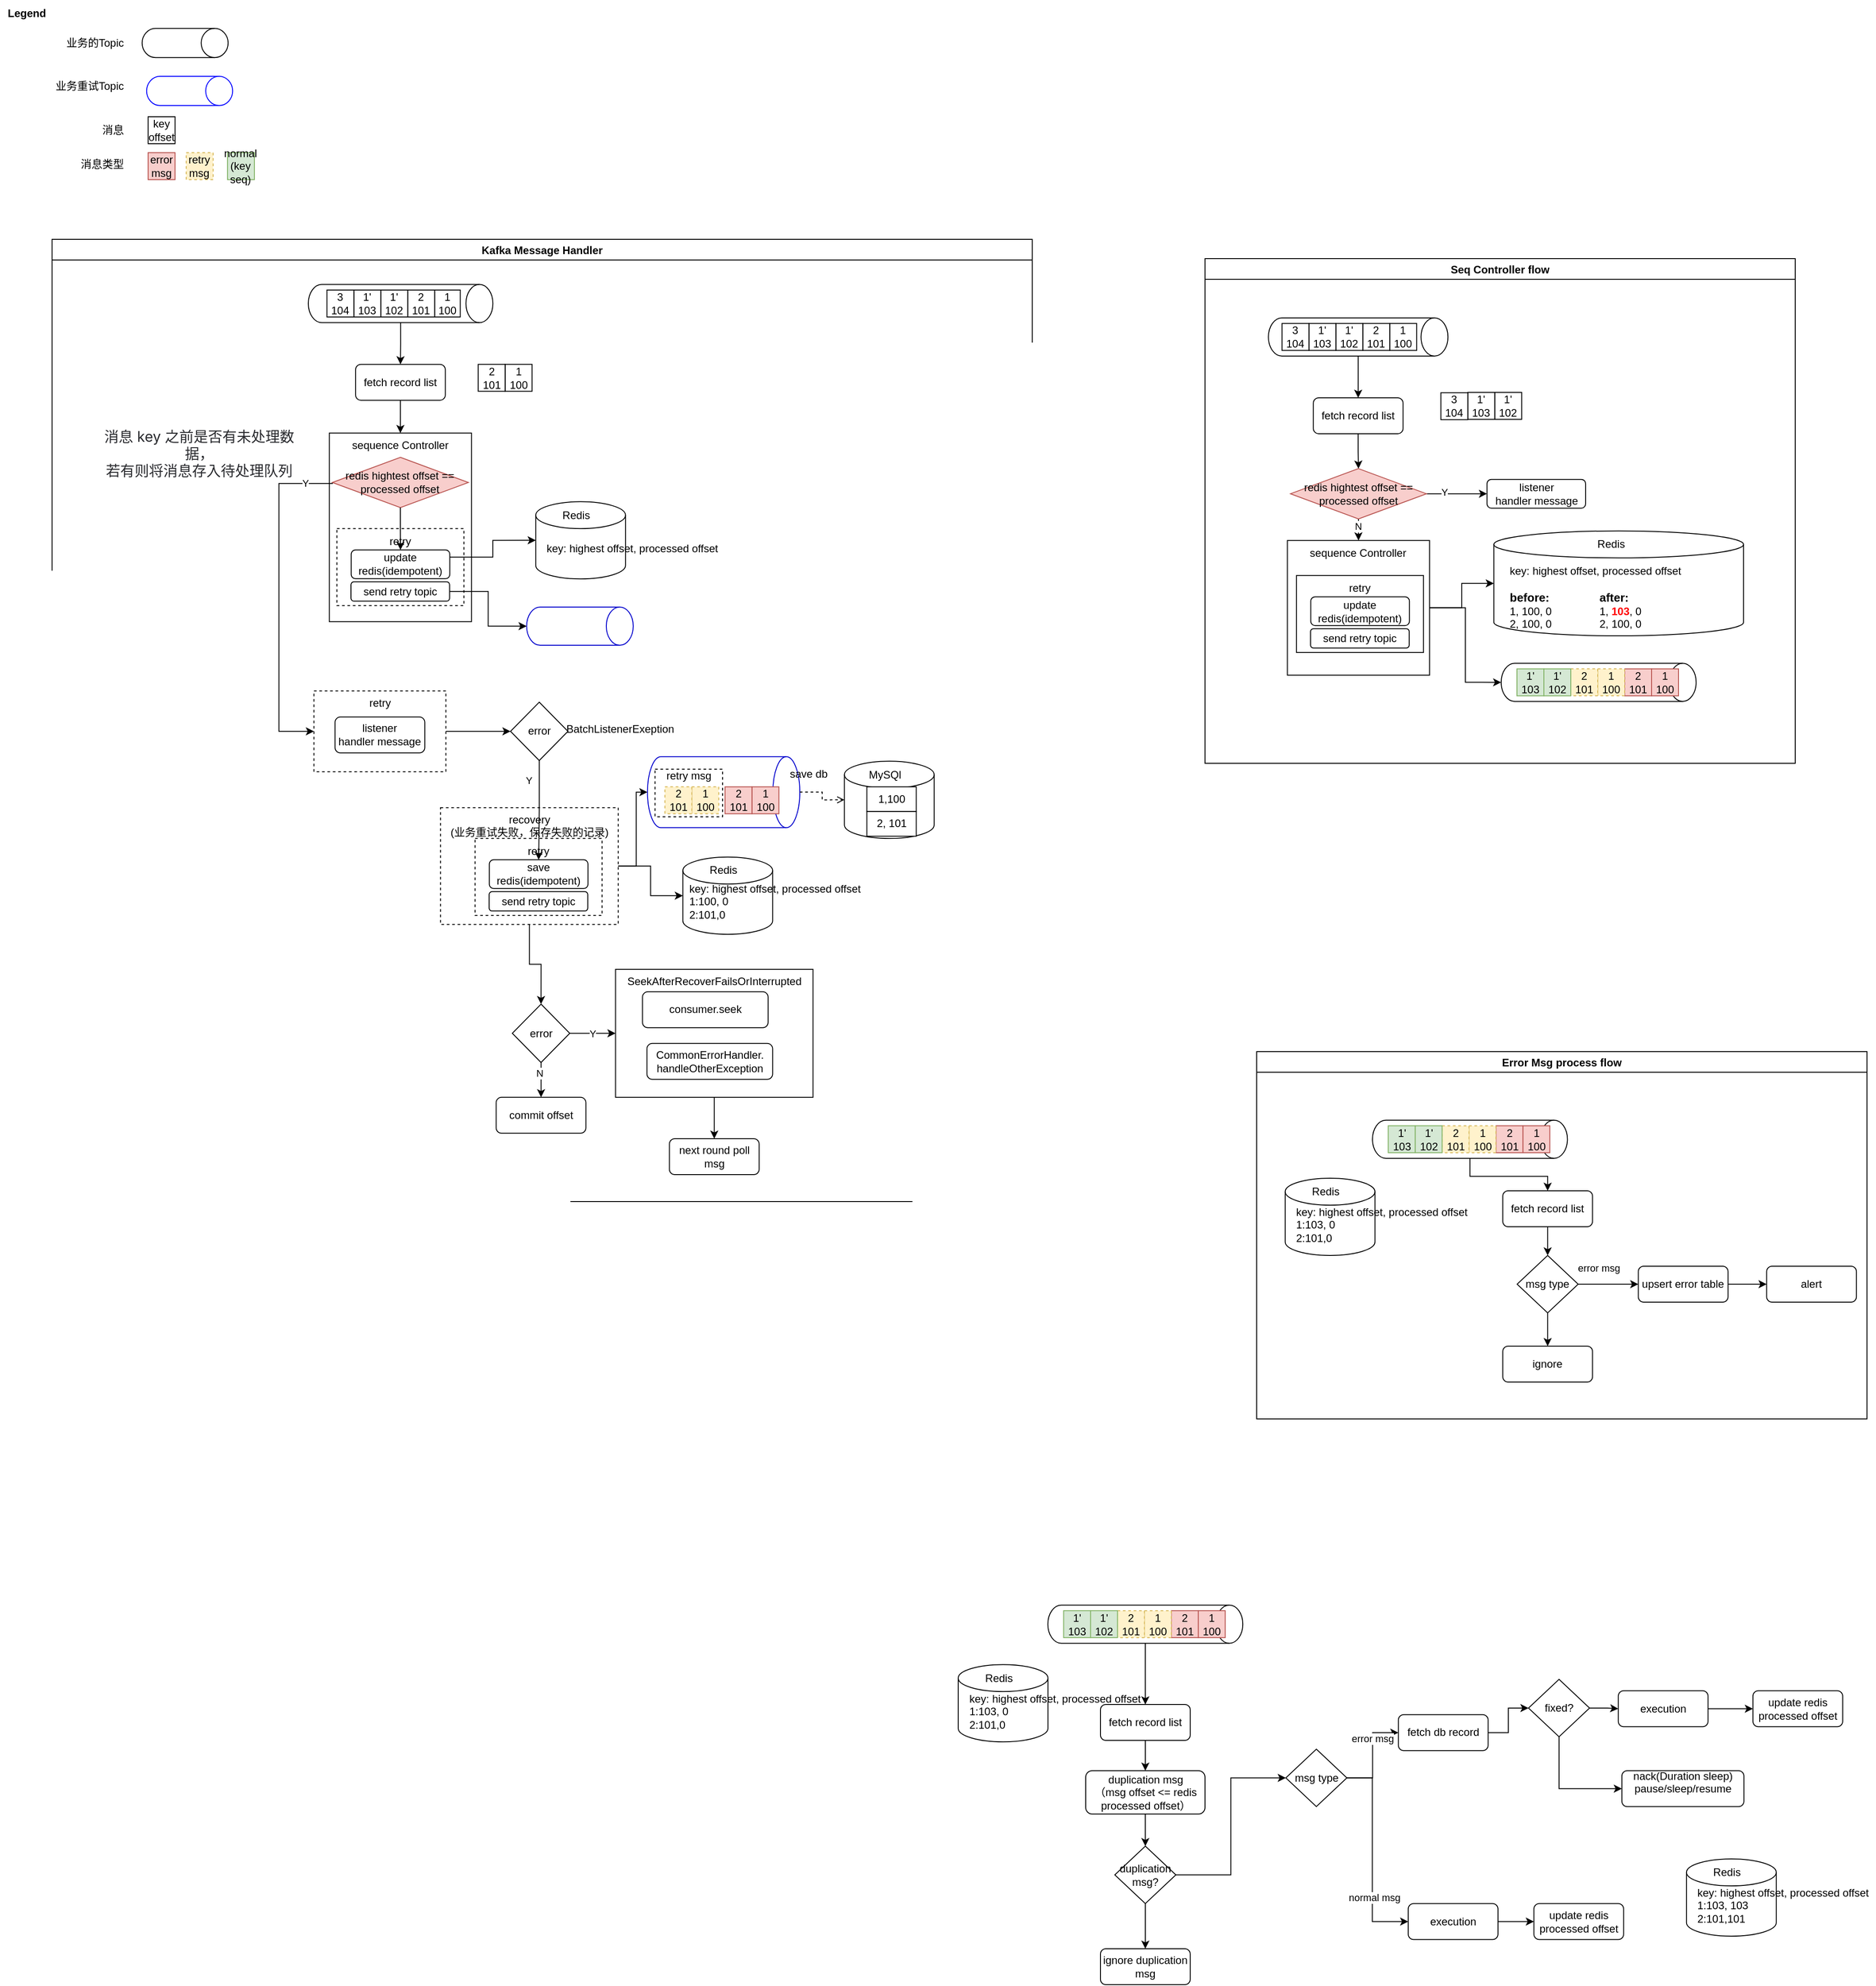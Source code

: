 <mxfile version="26.1.1">
  <diagram name="第 1 页" id="O6liCrvr6T_qjz66huat">
    <mxGraphModel dx="1808" dy="1841" grid="1" gridSize="10" guides="1" tooltips="1" connect="1" arrows="1" fold="1" page="1" pageScale="1" pageWidth="827" pageHeight="1169" math="0" shadow="0">
      <root>
        <mxCell id="0" />
        <mxCell id="1" parent="0" />
        <mxCell id="ls6p_8hV20rsziK436bs-152" style="edgeStyle=orthogonalEdgeStyle;rounded=0;orthogonalLoop=1;jettySize=auto;html=1;entryX=0.5;entryY=0;entryDx=0;entryDy=0;" edge="1" parent="1" source="ls6p_8hV20rsziK436bs-153" target="ls6p_8hV20rsziK436bs-165">
          <mxGeometry relative="1" as="geometry" />
        </mxCell>
        <mxCell id="ls6p_8hV20rsziK436bs-153" value="" style="shape=cylinder3;whiteSpace=wrap;html=1;boundedLbl=1;backgroundOutline=1;size=15;rotation=90;" vertex="1" parent="1">
          <mxGeometry x="864.74" y="1300" width="42.5" height="217.19" as="geometry" />
        </mxCell>
        <mxCell id="ls6p_8hV20rsziK436bs-154" value="1&lt;div&gt;100&lt;/div&gt;" style="rounded=0;whiteSpace=wrap;html=1;fillColor=#f8cecc;strokeColor=#b85450;" vertex="1" parent="1">
          <mxGeometry x="944.97" y="1393.59" width="30" height="30" as="geometry" />
        </mxCell>
        <mxCell id="ls6p_8hV20rsziK436bs-155" value="2&lt;br&gt;&lt;div&gt;101&lt;/div&gt;" style="rounded=0;whiteSpace=wrap;html=1;fillColor=#f8cecc;strokeColor=#b85450;" vertex="1" parent="1">
          <mxGeometry x="914.97" y="1393.59" width="30" height="30" as="geometry" />
        </mxCell>
        <mxCell id="ls6p_8hV20rsziK436bs-156" value="1&lt;div&gt;100&lt;/div&gt;" style="rounded=0;whiteSpace=wrap;html=1;dashed=1;fillColor=#fff2cc;strokeColor=#d6b656;" vertex="1" parent="1">
          <mxGeometry x="884.97" y="1393.59" width="30" height="30" as="geometry" />
        </mxCell>
        <mxCell id="ls6p_8hV20rsziK436bs-157" value="2&lt;br&gt;&lt;div&gt;101&lt;/div&gt;" style="rounded=0;whiteSpace=wrap;html=1;dashed=1;fillColor=#fff2cc;strokeColor=#d6b656;" vertex="1" parent="1">
          <mxGeometry x="854.97" y="1393.59" width="30" height="30" as="geometry" />
        </mxCell>
        <mxCell id="ls6p_8hV20rsziK436bs-162" value="1&#39;&lt;div&gt;102&lt;/div&gt;" style="rounded=0;whiteSpace=wrap;html=1;fillColor=#d5e8d4;strokeColor=#82b366;" vertex="1" parent="1">
          <mxGeometry x="824.97" y="1393.59" width="30" height="30" as="geometry" />
        </mxCell>
        <mxCell id="ls6p_8hV20rsziK436bs-163" value="1&#39;&lt;br&gt;&lt;div&gt;103&lt;/div&gt;" style="rounded=0;whiteSpace=wrap;html=1;fillColor=#d5e8d4;strokeColor=#82b366;" vertex="1" parent="1">
          <mxGeometry x="794.97" y="1393.59" width="30" height="30" as="geometry" />
        </mxCell>
        <mxCell id="ls6p_8hV20rsziK436bs-222" style="edgeStyle=orthogonalEdgeStyle;rounded=0;orthogonalLoop=1;jettySize=auto;html=1;entryX=0.5;entryY=0;entryDx=0;entryDy=0;" edge="1" parent="1" source="ls6p_8hV20rsziK436bs-165" target="ls6p_8hV20rsziK436bs-220">
          <mxGeometry relative="1" as="geometry" />
        </mxCell>
        <mxCell id="ls6p_8hV20rsziK436bs-165" value="fetch record list" style="rounded=1;whiteSpace=wrap;html=1;" vertex="1" parent="1">
          <mxGeometry x="835.99" y="1498" width="100" height="40" as="geometry" />
        </mxCell>
        <mxCell id="ls6p_8hV20rsziK436bs-183" style="edgeStyle=orthogonalEdgeStyle;rounded=0;orthogonalLoop=1;jettySize=auto;html=1;entryX=0;entryY=0.5;entryDx=0;entryDy=0;" edge="1" parent="1" source="ls6p_8hV20rsziK436bs-168" target="ls6p_8hV20rsziK436bs-182">
          <mxGeometry relative="1" as="geometry">
            <Array as="points">
              <mxPoint x="1138.87" y="1579.75" />
              <mxPoint x="1138.87" y="1739.75" />
            </Array>
          </mxGeometry>
        </mxCell>
        <mxCell id="ls6p_8hV20rsziK436bs-184" value="normal msg" style="edgeLabel;html=1;align=center;verticalAlign=middle;resizable=0;points=[];" vertex="1" connectable="0" parent="ls6p_8hV20rsziK436bs-183">
          <mxGeometry x="0.415" y="2" relative="1" as="geometry">
            <mxPoint as="offset" />
          </mxGeometry>
        </mxCell>
        <mxCell id="ls6p_8hV20rsziK436bs-228" style="edgeStyle=orthogonalEdgeStyle;rounded=0;orthogonalLoop=1;jettySize=auto;html=1;" edge="1" parent="1" source="ls6p_8hV20rsziK436bs-168" target="ls6p_8hV20rsziK436bs-170">
          <mxGeometry relative="1" as="geometry" />
        </mxCell>
        <mxCell id="ls6p_8hV20rsziK436bs-238" value="error msg" style="edgeLabel;html=1;align=center;verticalAlign=middle;resizable=0;points=[];" vertex="1" connectable="0" parent="ls6p_8hV20rsziK436bs-228">
          <mxGeometry x="0.358" relative="1" as="geometry">
            <mxPoint as="offset" />
          </mxGeometry>
        </mxCell>
        <mxCell id="ls6p_8hV20rsziK436bs-168" value="msg type" style="rhombus;whiteSpace=wrap;html=1;" vertex="1" parent="1">
          <mxGeometry x="1042.52" y="1547.75" width="68" height="64" as="geometry" />
        </mxCell>
        <mxCell id="ls6p_8hV20rsziK436bs-174" style="edgeStyle=orthogonalEdgeStyle;rounded=0;orthogonalLoop=1;jettySize=auto;html=1;entryX=0;entryY=0.5;entryDx=0;entryDy=0;" edge="1" parent="1" source="ls6p_8hV20rsziK436bs-170" target="ls6p_8hV20rsziK436bs-173">
          <mxGeometry relative="1" as="geometry" />
        </mxCell>
        <mxCell id="ls6p_8hV20rsziK436bs-170" value="fetch db record" style="rounded=1;whiteSpace=wrap;html=1;" vertex="1" parent="1">
          <mxGeometry x="1167.87" y="1509.37" width="100" height="40" as="geometry" />
        </mxCell>
        <mxCell id="ls6p_8hV20rsziK436bs-176" style="edgeStyle=orthogonalEdgeStyle;rounded=0;orthogonalLoop=1;jettySize=auto;html=1;entryX=0;entryY=0.5;entryDx=0;entryDy=0;" edge="1" parent="1" source="ls6p_8hV20rsziK436bs-173" target="ls6p_8hV20rsziK436bs-175">
          <mxGeometry relative="1" as="geometry" />
        </mxCell>
        <mxCell id="ls6p_8hV20rsziK436bs-179" style="edgeStyle=orthogonalEdgeStyle;rounded=0;orthogonalLoop=1;jettySize=auto;html=1;entryX=0;entryY=0.5;entryDx=0;entryDy=0;" edge="1" parent="1" source="ls6p_8hV20rsziK436bs-173" target="ls6p_8hV20rsziK436bs-177">
          <mxGeometry relative="1" as="geometry">
            <Array as="points">
              <mxPoint x="1346.87" y="1591.75" />
            </Array>
          </mxGeometry>
        </mxCell>
        <mxCell id="ls6p_8hV20rsziK436bs-173" value="fixed?" style="rhombus;whiteSpace=wrap;html=1;" vertex="1" parent="1">
          <mxGeometry x="1312.87" y="1470" width="68" height="64" as="geometry" />
        </mxCell>
        <mxCell id="ls6p_8hV20rsziK436bs-188" style="edgeStyle=orthogonalEdgeStyle;rounded=0;orthogonalLoop=1;jettySize=auto;html=1;" edge="1" parent="1" source="ls6p_8hV20rsziK436bs-175" target="ls6p_8hV20rsziK436bs-187">
          <mxGeometry relative="1" as="geometry" />
        </mxCell>
        <mxCell id="ls6p_8hV20rsziK436bs-175" value="execution" style="rounded=1;whiteSpace=wrap;html=1;" vertex="1" parent="1">
          <mxGeometry x="1412.87" y="1482.75" width="100" height="40" as="geometry" />
        </mxCell>
        <mxCell id="ls6p_8hV20rsziK436bs-177" value="nack(Duration sleep)&lt;div&gt;pause/sleep/resume&lt;br&gt;&lt;div&gt;&lt;br&gt;&lt;/div&gt;&lt;/div&gt;" style="rounded=1;whiteSpace=wrap;html=1;" vertex="1" parent="1">
          <mxGeometry x="1416.87" y="1571.75" width="136" height="40" as="geometry" />
        </mxCell>
        <mxCell id="ls6p_8hV20rsziK436bs-186" style="edgeStyle=orthogonalEdgeStyle;rounded=0;orthogonalLoop=1;jettySize=auto;html=1;" edge="1" parent="1" source="ls6p_8hV20rsziK436bs-182" target="ls6p_8hV20rsziK436bs-185">
          <mxGeometry relative="1" as="geometry" />
        </mxCell>
        <mxCell id="ls6p_8hV20rsziK436bs-182" value="execution" style="rounded=1;whiteSpace=wrap;html=1;" vertex="1" parent="1">
          <mxGeometry x="1178.87" y="1719.75" width="100" height="40" as="geometry" />
        </mxCell>
        <mxCell id="ls6p_8hV20rsziK436bs-185" value="update redis processed offset" style="rounded=1;whiteSpace=wrap;html=1;" vertex="1" parent="1">
          <mxGeometry x="1318.87" y="1719.75" width="100" height="40" as="geometry" />
        </mxCell>
        <mxCell id="ls6p_8hV20rsziK436bs-187" value="update redis processed offset" style="rounded=1;whiteSpace=wrap;html=1;" vertex="1" parent="1">
          <mxGeometry x="1562.87" y="1482.75" width="100" height="40" as="geometry" />
        </mxCell>
        <mxCell id="ls6p_8hV20rsziK436bs-196" value="" style="shape=cylinder3;whiteSpace=wrap;html=1;boundedLbl=1;backgroundOutline=1;size=15;" vertex="1" parent="1">
          <mxGeometry x="677.51" y="1453.62" width="100" height="86" as="geometry" />
        </mxCell>
        <mxCell id="ls6p_8hV20rsziK436bs-197" value="Redis" style="text;html=1;align=center;verticalAlign=middle;whiteSpace=wrap;rounded=0;" vertex="1" parent="1">
          <mxGeometry x="687.51" y="1453.62" width="70" height="30" as="geometry" />
        </mxCell>
        <mxCell id="ls6p_8hV20rsziK436bs-198" value="key: highest offset, processed offset&lt;div&gt;1:103, 0&lt;/div&gt;&lt;div&gt;2:101,0&lt;/div&gt;" style="text;html=1;align=left;verticalAlign=middle;whiteSpace=wrap;rounded=0;" vertex="1" parent="1">
          <mxGeometry x="687.51" y="1490.81" width="200" height="30" as="geometry" />
        </mxCell>
        <mxCell id="ls6p_8hV20rsziK436bs-199" value="" style="shape=cylinder3;whiteSpace=wrap;html=1;boundedLbl=1;backgroundOutline=1;size=15;" vertex="1" parent="1">
          <mxGeometry x="1488.89" y="1670" width="100" height="86" as="geometry" />
        </mxCell>
        <mxCell id="ls6p_8hV20rsziK436bs-200" value="Redis" style="text;html=1;align=center;verticalAlign=middle;whiteSpace=wrap;rounded=0;" vertex="1" parent="1">
          <mxGeometry x="1498.89" y="1670" width="70" height="30" as="geometry" />
        </mxCell>
        <mxCell id="ls6p_8hV20rsziK436bs-201" value="key: highest offset, processed offset&lt;div&gt;1:103, 103&lt;/div&gt;&lt;div&gt;2:101,101&lt;/div&gt;" style="text;html=1;align=left;verticalAlign=middle;whiteSpace=wrap;rounded=0;" vertex="1" parent="1">
          <mxGeometry x="1498.89" y="1707.19" width="200" height="30" as="geometry" />
        </mxCell>
        <mxCell id="ls6p_8hV20rsziK436bs-224" value="" style="edgeStyle=orthogonalEdgeStyle;rounded=0;orthogonalLoop=1;jettySize=auto;html=1;" edge="1" parent="1" source="ls6p_8hV20rsziK436bs-220" target="ls6p_8hV20rsziK436bs-223">
          <mxGeometry relative="1" as="geometry" />
        </mxCell>
        <mxCell id="ls6p_8hV20rsziK436bs-220" value="duplication msg&lt;div&gt;（msg offset &amp;lt;= redis processed offset）&lt;/div&gt;" style="rounded=1;whiteSpace=wrap;html=1;" vertex="1" parent="1">
          <mxGeometry x="819.54" y="1571.75" width="132.9" height="48.25" as="geometry" />
        </mxCell>
        <mxCell id="ls6p_8hV20rsziK436bs-225" style="edgeStyle=orthogonalEdgeStyle;rounded=0;orthogonalLoop=1;jettySize=auto;html=1;entryX=0;entryY=0.5;entryDx=0;entryDy=0;" edge="1" parent="1" source="ls6p_8hV20rsziK436bs-223" target="ls6p_8hV20rsziK436bs-168">
          <mxGeometry relative="1" as="geometry" />
        </mxCell>
        <mxCell id="ls6p_8hV20rsziK436bs-227" value="" style="edgeStyle=orthogonalEdgeStyle;rounded=0;orthogonalLoop=1;jettySize=auto;html=1;" edge="1" parent="1" source="ls6p_8hV20rsziK436bs-223" target="ls6p_8hV20rsziK436bs-226">
          <mxGeometry relative="1" as="geometry" />
        </mxCell>
        <mxCell id="ls6p_8hV20rsziK436bs-223" value="duplication msg?" style="rhombus;whiteSpace=wrap;html=1;" vertex="1" parent="1">
          <mxGeometry x="851.99" y="1655.75" width="68" height="64" as="geometry" />
        </mxCell>
        <mxCell id="ls6p_8hV20rsziK436bs-226" value="ignore duplication msg" style="rounded=1;whiteSpace=wrap;html=1;" vertex="1" parent="1">
          <mxGeometry x="835.99" y="1770" width="100" height="40" as="geometry" />
        </mxCell>
        <mxCell id="ls6p_8hV20rsziK436bs-240" value="Legend" style="text;html=1;align=center;verticalAlign=middle;whiteSpace=wrap;rounded=0;fontStyle=1" vertex="1" parent="1">
          <mxGeometry x="-390" y="-400" width="60" height="30" as="geometry" />
        </mxCell>
        <mxCell id="ls6p_8hV20rsziK436bs-241" value="" style="shape=cylinder3;whiteSpace=wrap;html=1;boundedLbl=1;backgroundOutline=1;size=15;rotation=90;" vertex="1" parent="1">
          <mxGeometry x="-200" y="-400" width="32.5" height="95.81" as="geometry" />
        </mxCell>
        <mxCell id="ls6p_8hV20rsziK436bs-243" value="业务的Topic" style="text;html=1;align=right;verticalAlign=middle;whiteSpace=wrap;rounded=0;" vertex="1" parent="1">
          <mxGeometry x="-340" y="-367.1" width="90" height="30" as="geometry" />
        </mxCell>
        <mxCell id="ls6p_8hV20rsziK436bs-245" value="" style="shape=cylinder3;whiteSpace=wrap;html=1;boundedLbl=1;backgroundOutline=1;size=15;rotation=90;strokeColor=#0000FF;" vertex="1" parent="1">
          <mxGeometry x="-195" y="-346.62" width="32.5" height="95.81" as="geometry" />
        </mxCell>
        <mxCell id="ls6p_8hV20rsziK436bs-246" value="业务重试Topic" style="text;html=1;align=right;verticalAlign=middle;whiteSpace=wrap;rounded=0;" vertex="1" parent="1">
          <mxGeometry x="-340" y="-318.71" width="90" height="30" as="geometry" />
        </mxCell>
        <mxCell id="ls6p_8hV20rsziK436bs-247" value="消息" style="text;html=1;align=right;verticalAlign=middle;whiteSpace=wrap;rounded=0;" vertex="1" parent="1">
          <mxGeometry x="-310" y="-270" width="60" height="30" as="geometry" />
        </mxCell>
        <mxCell id="ls6p_8hV20rsziK436bs-248" value="key&lt;br&gt;&lt;div&gt;offset&lt;/div&gt;" style="rounded=0;whiteSpace=wrap;html=1;" vertex="1" parent="1">
          <mxGeometry x="-225" y="-270" width="30" height="30" as="geometry" />
        </mxCell>
        <mxCell id="ls6p_8hV20rsziK436bs-249" value="消息类型" style="text;html=1;align=right;verticalAlign=middle;whiteSpace=wrap;rounded=0;" vertex="1" parent="1">
          <mxGeometry x="-310" y="-231.62" width="60" height="30" as="geometry" />
        </mxCell>
        <mxCell id="ls6p_8hV20rsziK436bs-250" value="error&lt;div&gt;msg&lt;/div&gt;" style="rounded=0;whiteSpace=wrap;html=1;fillColor=#f8cecc;strokeColor=#b85450;" vertex="1" parent="1">
          <mxGeometry x="-225.0" y="-230" width="30" height="30" as="geometry" />
        </mxCell>
        <mxCell id="ls6p_8hV20rsziK436bs-251" value="retry&lt;div&gt;msg&lt;/div&gt;" style="rounded=0;whiteSpace=wrap;html=1;dashed=1;fillColor=#fff2cc;strokeColor=#d6b656;" vertex="1" parent="1">
          <mxGeometry x="-182.57" y="-230" width="30" height="30" as="geometry" />
        </mxCell>
        <mxCell id="ls6p_8hV20rsziK436bs-252" value="normal&lt;div&gt;(key seq)&lt;/div&gt;" style="rounded=0;whiteSpace=wrap;html=1;fillColor=#d5e8d4;strokeColor=#82b366;" vertex="1" parent="1">
          <mxGeometry x="-136.55" y="-230" width="30" height="30" as="geometry" />
        </mxCell>
        <mxCell id="ls6p_8hV20rsziK436bs-283" value="Kafka Message Handler" style="swimlane;" vertex="1" parent="1">
          <mxGeometry x="-332" y="-133.5" width="1092" height="1071.5" as="geometry">
            <mxRectangle x="-332" y="-131.5" width="90" height="30" as="alternateBounds" />
          </mxGeometry>
        </mxCell>
        <mxCell id="ls6p_8hV20rsziK436bs-19" style="edgeStyle=orthogonalEdgeStyle;rounded=0;orthogonalLoop=1;jettySize=auto;html=1;entryX=0.5;entryY=0;entryDx=0;entryDy=0;" edge="1" parent="ls6p_8hV20rsziK436bs-283" source="ls6p_8hV20rsziK436bs-1" target="ls6p_8hV20rsziK436bs-18">
          <mxGeometry relative="1" as="geometry" />
        </mxCell>
        <mxCell id="ls6p_8hV20rsziK436bs-1" value="" style="shape=cylinder3;whiteSpace=wrap;html=1;boundedLbl=1;backgroundOutline=1;size=15;rotation=90;" vertex="1" parent="ls6p_8hV20rsziK436bs-283">
          <mxGeometry x="367.06" y="-31.35" width="42.5" height="205.62" as="geometry" />
        </mxCell>
        <mxCell id="ls6p_8hV20rsziK436bs-2" value="1&lt;div&gt;100&lt;/div&gt;" style="rounded=0;whiteSpace=wrap;html=1;" vertex="1" parent="ls6p_8hV20rsziK436bs-283">
          <mxGeometry x="426.25" y="56.47" width="28.5" height="30" as="geometry" />
        </mxCell>
        <mxCell id="ls6p_8hV20rsziK436bs-3" value="2&lt;br&gt;&lt;div&gt;101&lt;/div&gt;" style="rounded=0;whiteSpace=wrap;html=1;" vertex="1" parent="ls6p_8hV20rsziK436bs-283">
          <mxGeometry x="396.25" y="56.47" width="30" height="30" as="geometry" />
        </mxCell>
        <mxCell id="ls6p_8hV20rsziK436bs-4" value="1&#39;&lt;br&gt;&lt;div&gt;102&lt;/div&gt;" style="rounded=0;whiteSpace=wrap;html=1;" vertex="1" parent="ls6p_8hV20rsziK436bs-283">
          <mxGeometry x="366.25" y="56.47" width="30" height="30" as="geometry" />
        </mxCell>
        <mxCell id="ls6p_8hV20rsziK436bs-5" value="1&#39;&lt;br&gt;&lt;div&gt;103&lt;/div&gt;" style="rounded=0;whiteSpace=wrap;html=1;" vertex="1" parent="ls6p_8hV20rsziK436bs-283">
          <mxGeometry x="336.25" y="56.47" width="30" height="30" as="geometry" />
        </mxCell>
        <mxCell id="ls6p_8hV20rsziK436bs-6" value="1&lt;div&gt;100&lt;/div&gt;" style="rounded=0;whiteSpace=wrap;html=1;" vertex="1" parent="ls6p_8hV20rsziK436bs-283">
          <mxGeometry x="504.75" y="139.21" width="30" height="30" as="geometry" />
        </mxCell>
        <mxCell id="ls6p_8hV20rsziK436bs-7" value="2&lt;br&gt;&lt;div&gt;101&lt;/div&gt;" style="rounded=0;whiteSpace=wrap;html=1;" vertex="1" parent="ls6p_8hV20rsziK436bs-283">
          <mxGeometry x="474.75" y="139.21" width="30" height="30" as="geometry" />
        </mxCell>
        <mxCell id="ls6p_8hV20rsziK436bs-280" style="edgeStyle=orthogonalEdgeStyle;rounded=0;orthogonalLoop=1;jettySize=auto;html=1;entryX=0.5;entryY=0;entryDx=0;entryDy=0;" edge="1" parent="ls6p_8hV20rsziK436bs-283" source="ls6p_8hV20rsziK436bs-18" target="ls6p_8hV20rsziK436bs-260">
          <mxGeometry relative="1" as="geometry" />
        </mxCell>
        <mxCell id="ls6p_8hV20rsziK436bs-18" value="fetch record list" style="rounded=1;whiteSpace=wrap;html=1;" vertex="1" parent="ls6p_8hV20rsziK436bs-283">
          <mxGeometry x="338.12" y="139.21" width="100" height="40" as="geometry" />
        </mxCell>
        <mxCell id="ls6p_8hV20rsziK436bs-29" style="edgeStyle=orthogonalEdgeStyle;rounded=0;orthogonalLoop=1;jettySize=auto;html=1;entryX=0;entryY=0.5;entryDx=0;entryDy=0;" edge="1" parent="ls6p_8hV20rsziK436bs-283" source="ls6p_8hV20rsziK436bs-22" target="ls6p_8hV20rsziK436bs-28">
          <mxGeometry relative="1" as="geometry" />
        </mxCell>
        <mxCell id="ls6p_8hV20rsziK436bs-22" value="retry" style="rounded=0;whiteSpace=wrap;html=1;verticalAlign=top;dashed=1;" vertex="1" parent="ls6p_8hV20rsziK436bs-283">
          <mxGeometry x="291.75" y="502.91" width="147" height="90" as="geometry" />
        </mxCell>
        <mxCell id="ls6p_8hV20rsziK436bs-23" value="listener&lt;div&gt;handler message&lt;/div&gt;" style="rounded=1;whiteSpace=wrap;html=1;" vertex="1" parent="ls6p_8hV20rsziK436bs-283">
          <mxGeometry x="315.25" y="531.91" width="100" height="40" as="geometry" />
        </mxCell>
        <mxCell id="ls6p_8hV20rsziK436bs-116" style="edgeStyle=orthogonalEdgeStyle;rounded=0;orthogonalLoop=1;jettySize=auto;html=1;entryX=0.5;entryY=0;entryDx=0;entryDy=0;" edge="1" parent="ls6p_8hV20rsziK436bs-283" source="ls6p_8hV20rsziK436bs-26" target="ls6p_8hV20rsziK436bs-35">
          <mxGeometry relative="1" as="geometry" />
        </mxCell>
        <mxCell id="ls6p_8hV20rsziK436bs-26" value="recovery&lt;div&gt;(业务重试失败，保存失败的记录)&lt;/div&gt;" style="rounded=0;whiteSpace=wrap;html=1;verticalAlign=top;dashed=1;" vertex="1" parent="ls6p_8hV20rsziK436bs-283">
          <mxGeometry x="432.75" y="632.91" width="198" height="130" as="geometry" />
        </mxCell>
        <mxCell id="ls6p_8hV20rsziK436bs-28" value="error" style="rhombus;whiteSpace=wrap;html=1;" vertex="1" parent="ls6p_8hV20rsziK436bs-283">
          <mxGeometry x="510.75" y="515.41" width="64" height="65" as="geometry" />
        </mxCell>
        <mxCell id="ls6p_8hV20rsziK436bs-30" value="BatchListenerExeption" style="text;html=1;align=center;verticalAlign=middle;whiteSpace=wrap;rounded=0;" vertex="1" parent="ls6p_8hV20rsziK436bs-283">
          <mxGeometry x="602.75" y="530.41" width="60" height="30" as="geometry" />
        </mxCell>
        <mxCell id="ls6p_8hV20rsziK436bs-39" value="Y" style="edgeStyle=orthogonalEdgeStyle;rounded=0;orthogonalLoop=1;jettySize=auto;html=1;entryX=0;entryY=0.5;entryDx=0;entryDy=0;" edge="1" parent="ls6p_8hV20rsziK436bs-283" source="ls6p_8hV20rsziK436bs-35" target="ls6p_8hV20rsziK436bs-37">
          <mxGeometry relative="1" as="geometry" />
        </mxCell>
        <mxCell id="ls6p_8hV20rsziK436bs-230" value="" style="edgeStyle=orthogonalEdgeStyle;rounded=0;orthogonalLoop=1;jettySize=auto;html=1;" edge="1" parent="ls6p_8hV20rsziK436bs-283" source="ls6p_8hV20rsziK436bs-35" target="ls6p_8hV20rsziK436bs-229">
          <mxGeometry relative="1" as="geometry" />
        </mxCell>
        <mxCell id="ls6p_8hV20rsziK436bs-239" value="N" style="edgeLabel;html=1;align=center;verticalAlign=middle;resizable=0;points=[];" vertex="1" connectable="0" parent="ls6p_8hV20rsziK436bs-230">
          <mxGeometry x="-0.42" y="-2" relative="1" as="geometry">
            <mxPoint as="offset" />
          </mxGeometry>
        </mxCell>
        <mxCell id="ls6p_8hV20rsziK436bs-35" value="error" style="rhombus;whiteSpace=wrap;html=1;" vertex="1" parent="ls6p_8hV20rsziK436bs-283">
          <mxGeometry x="512.75" y="851.66" width="64" height="65" as="geometry" />
        </mxCell>
        <mxCell id="ls6p_8hV20rsziK436bs-232" style="edgeStyle=orthogonalEdgeStyle;rounded=0;orthogonalLoop=1;jettySize=auto;html=1;" edge="1" parent="ls6p_8hV20rsziK436bs-283" source="ls6p_8hV20rsziK436bs-37" target="ls6p_8hV20rsziK436bs-231">
          <mxGeometry relative="1" as="geometry" />
        </mxCell>
        <mxCell id="ls6p_8hV20rsziK436bs-37" value="SeekAfterRecoverFailsOrInterrupted" style="rounded=0;whiteSpace=wrap;html=1;verticalAlign=top;" vertex="1" parent="ls6p_8hV20rsziK436bs-283">
          <mxGeometry x="627.75" y="812.91" width="220" height="142.5" as="geometry" />
        </mxCell>
        <mxCell id="ls6p_8hV20rsziK436bs-38" value="CommonErrorHandler.&lt;div&gt;handleOtherException&lt;/div&gt;" style="rounded=1;whiteSpace=wrap;html=1;" vertex="1" parent="ls6p_8hV20rsziK436bs-283">
          <mxGeometry x="662.75" y="895.41" width="140" height="40" as="geometry" />
        </mxCell>
        <mxCell id="ls6p_8hV20rsziK436bs-40" value="consumer.seek" style="rounded=1;whiteSpace=wrap;html=1;" vertex="1" parent="ls6p_8hV20rsziK436bs-283">
          <mxGeometry x="657.75" y="837.91" width="140" height="40" as="geometry" />
        </mxCell>
        <mxCell id="ls6p_8hV20rsziK436bs-48" value="" style="shape=cylinder3;whiteSpace=wrap;html=1;boundedLbl=1;backgroundOutline=1;size=15;" vertex="1" parent="ls6p_8hV20rsziK436bs-283">
          <mxGeometry x="702.75" y="687.91" width="100" height="86" as="geometry" />
        </mxCell>
        <mxCell id="ls6p_8hV20rsziK436bs-51" value="Redis" style="text;html=1;align=center;verticalAlign=middle;whiteSpace=wrap;rounded=0;" vertex="1" parent="ls6p_8hV20rsziK436bs-283">
          <mxGeometry x="712.75" y="687.91" width="70" height="30" as="geometry" />
        </mxCell>
        <mxCell id="ls6p_8hV20rsziK436bs-54" style="edgeStyle=orthogonalEdgeStyle;rounded=0;orthogonalLoop=1;jettySize=auto;html=1;entryX=0;entryY=0.5;entryDx=0;entryDy=0;entryPerimeter=0;exitX=1;exitY=0.5;exitDx=0;exitDy=0;" edge="1" parent="ls6p_8hV20rsziK436bs-283" source="ls6p_8hV20rsziK436bs-26" target="ls6p_8hV20rsziK436bs-48">
          <mxGeometry relative="1" as="geometry" />
        </mxCell>
        <mxCell id="ls6p_8hV20rsziK436bs-68" value="3&lt;br&gt;&lt;div&gt;104&lt;/div&gt;" style="rounded=0;whiteSpace=wrap;html=1;" vertex="1" parent="ls6p_8hV20rsziK436bs-283">
          <mxGeometry x="306.25" y="56.47" width="30" height="30" as="geometry" />
        </mxCell>
        <mxCell id="ls6p_8hV20rsziK436bs-77" value="" style="shape=cylinder3;whiteSpace=wrap;html=1;boundedLbl=1;backgroundOutline=1;size=15;rotation=90;strokeColor=#0000CC;" vertex="1" parent="ls6p_8hV20rsziK436bs-283">
          <mxGeometry x="708.68" y="530.73" width="79.03" height="169.7" as="geometry" />
        </mxCell>
        <mxCell id="ls6p_8hV20rsziK436bs-84" style="edgeStyle=orthogonalEdgeStyle;rounded=0;orthogonalLoop=1;jettySize=auto;html=1;entryX=0.5;entryY=1;entryDx=0;entryDy=0;entryPerimeter=0;" edge="1" parent="ls6p_8hV20rsziK436bs-283" source="ls6p_8hV20rsziK436bs-26" target="ls6p_8hV20rsziK436bs-77">
          <mxGeometry relative="1" as="geometry" />
        </mxCell>
        <mxCell id="ls6p_8hV20rsziK436bs-85" value="" style="shape=cylinder3;whiteSpace=wrap;html=1;boundedLbl=1;backgroundOutline=1;size=15;" vertex="1" parent="ls6p_8hV20rsziK436bs-283">
          <mxGeometry x="882.75" y="581.17" width="100" height="86" as="geometry" />
        </mxCell>
        <mxCell id="ls6p_8hV20rsziK436bs-86" value="MySQl" style="text;html=1;align=center;verticalAlign=middle;whiteSpace=wrap;rounded=0;" vertex="1" parent="ls6p_8hV20rsziK436bs-283">
          <mxGeometry x="892.75" y="581.17" width="70" height="30" as="geometry" />
        </mxCell>
        <mxCell id="ls6p_8hV20rsziK436bs-87" value="1,100" style="rounded=0;whiteSpace=wrap;html=1;" vertex="1" parent="ls6p_8hV20rsziK436bs-283">
          <mxGeometry x="907.75" y="609.67" width="55" height="27.5" as="geometry" />
        </mxCell>
        <mxCell id="ls6p_8hV20rsziK436bs-88" value="2, 101" style="rounded=0;whiteSpace=wrap;html=1;" vertex="1" parent="ls6p_8hV20rsziK436bs-283">
          <mxGeometry x="907.75" y="637.17" width="55" height="27.5" as="geometry" />
        </mxCell>
        <mxCell id="ls6p_8hV20rsziK436bs-89" style="edgeStyle=orthogonalEdgeStyle;rounded=0;orthogonalLoop=1;jettySize=auto;html=1;entryX=0;entryY=0.5;entryDx=0;entryDy=0;entryPerimeter=0;dashed=1;endArrow=open;endFill=0;" edge="1" parent="ls6p_8hV20rsziK436bs-283" source="ls6p_8hV20rsziK436bs-77" target="ls6p_8hV20rsziK436bs-85">
          <mxGeometry relative="1" as="geometry" />
        </mxCell>
        <mxCell id="ls6p_8hV20rsziK436bs-90" value="save db" style="text;html=1;align=center;verticalAlign=middle;whiteSpace=wrap;rounded=0;" vertex="1" parent="ls6p_8hV20rsziK436bs-283">
          <mxGeometry x="812.75" y="580.91" width="60" height="30" as="geometry" />
        </mxCell>
        <mxCell id="ls6p_8hV20rsziK436bs-109" value="retry" style="rounded=0;whiteSpace=wrap;html=1;verticalAlign=top;dashed=1;" vertex="1" parent="ls6p_8hV20rsziK436bs-283">
          <mxGeometry x="471.25" y="667.17" width="141.5" height="85.74" as="geometry" />
        </mxCell>
        <mxCell id="ls6p_8hV20rsziK436bs-27" value="send retry topic" style="rounded=1;whiteSpace=wrap;html=1;" vertex="1" parent="ls6p_8hV20rsziK436bs-283">
          <mxGeometry x="486.94" y="726.41" width="109.87" height="21.5" as="geometry" />
        </mxCell>
        <mxCell id="ls6p_8hV20rsziK436bs-42" value="save redis(idempotent)" style="rounded=1;whiteSpace=wrap;html=1;" vertex="1" parent="ls6p_8hV20rsziK436bs-283">
          <mxGeometry x="487.19" y="690.91" width="109.87" height="32" as="geometry" />
        </mxCell>
        <mxCell id="ls6p_8hV20rsziK436bs-129" value="1&lt;div&gt;100&lt;/div&gt;" style="rounded=0;whiteSpace=wrap;html=1;fillColor=#f8cecc;strokeColor=#b85450;" vertex="1" parent="ls6p_8hV20rsziK436bs-283">
          <mxGeometry x="779.75" y="609.67" width="30" height="30" as="geometry" />
        </mxCell>
        <mxCell id="ls6p_8hV20rsziK436bs-130" value="2&lt;br&gt;&lt;div&gt;101&lt;/div&gt;" style="rounded=0;whiteSpace=wrap;html=1;fillColor=#f8cecc;strokeColor=#b85450;" vertex="1" parent="ls6p_8hV20rsziK436bs-283">
          <mxGeometry x="749.75" y="609.67" width="30" height="30" as="geometry" />
        </mxCell>
        <mxCell id="ls6p_8hV20rsziK436bs-193" value="key: highest offset, processed offset&lt;div&gt;1:100, 0&lt;/div&gt;&lt;div&gt;2:101,0&lt;/div&gt;" style="text;html=1;align=left;verticalAlign=middle;whiteSpace=wrap;rounded=0;" vertex="1" parent="ls6p_8hV20rsziK436bs-283">
          <mxGeometry x="707.75" y="722.16" width="200" height="30" as="geometry" />
        </mxCell>
        <mxCell id="ls6p_8hV20rsziK436bs-229" value="commit offset" style="rounded=1;whiteSpace=wrap;html=1;" vertex="1" parent="ls6p_8hV20rsziK436bs-283">
          <mxGeometry x="494.75" y="955.41" width="100" height="40" as="geometry" />
        </mxCell>
        <mxCell id="ls6p_8hV20rsziK436bs-231" value="next round poll msg" style="rounded=1;whiteSpace=wrap;html=1;" vertex="1" parent="ls6p_8hV20rsziK436bs-283">
          <mxGeometry x="687.75" y="1001.5" width="100" height="40" as="geometry" />
        </mxCell>
        <mxCell id="ls6p_8hV20rsziK436bs-234" value="&lt;span style=&quot;color: rgb(41, 42, 46); font-family: ui-sans-serif, -apple-system, &amp;quot;system-ui&amp;quot;, &amp;quot;Segoe UI&amp;quot;, Ubuntu, &amp;quot;Helvetica Neue&amp;quot;, sans-serif; font-size: 16px; text-align: start; white-space-collapse: preserve; background-color: rgb(255, 255, 255);&quot;&gt;消息 key 之前是否有未处理数据，&lt;/span&gt;&lt;div&gt;&lt;span style=&quot;color: rgb(41, 42, 46); font-family: ui-sans-serif, -apple-system, &amp;quot;system-ui&amp;quot;, &amp;quot;Segoe UI&amp;quot;, Ubuntu, &amp;quot;Helvetica Neue&amp;quot;, sans-serif; font-size: 16px; text-align: start; white-space-collapse: preserve; background-color: rgb(255, 255, 255);&quot;&gt;若有则将消息存入待处理队列&lt;/span&gt;&lt;/div&gt;" style="text;html=1;align=center;verticalAlign=middle;whiteSpace=wrap;rounded=0;" vertex="1" parent="ls6p_8hV20rsziK436bs-283">
          <mxGeometry x="42" y="223.91" width="244" height="30" as="geometry" />
        </mxCell>
        <mxCell id="ls6p_8hV20rsziK436bs-31" value="Y" style="edgeStyle=orthogonalEdgeStyle;rounded=0;orthogonalLoop=1;jettySize=auto;html=1;entryX=0.5;entryY=0;entryDx=0;entryDy=0;" edge="1" parent="ls6p_8hV20rsziK436bs-283" source="ls6p_8hV20rsziK436bs-28" target="ls6p_8hV20rsziK436bs-42">
          <mxGeometry x="-0.602" y="-12" relative="1" as="geometry">
            <mxPoint as="offset" />
          </mxGeometry>
        </mxCell>
        <mxCell id="ls6p_8hV20rsziK436bs-257" value="" style="shape=cylinder3;whiteSpace=wrap;html=1;boundedLbl=1;backgroundOutline=1;size=15;" vertex="1" parent="ls6p_8hV20rsziK436bs-283">
          <mxGeometry x="538.88" y="292.15" width="100" height="86" as="geometry" />
        </mxCell>
        <mxCell id="ls6p_8hV20rsziK436bs-258" value="Redis" style="text;html=1;align=center;verticalAlign=middle;whiteSpace=wrap;rounded=0;" vertex="1" parent="ls6p_8hV20rsziK436bs-283">
          <mxGeometry x="548.88" y="292.15" width="70" height="30" as="geometry" />
        </mxCell>
        <mxCell id="ls6p_8hV20rsziK436bs-260" value="sequence Controller" style="rounded=0;whiteSpace=wrap;html=1;verticalAlign=top;" vertex="1" parent="ls6p_8hV20rsziK436bs-283">
          <mxGeometry x="308.88" y="215.75" width="158.38" height="210" as="geometry" />
        </mxCell>
        <mxCell id="ls6p_8hV20rsziK436bs-281" style="edgeStyle=orthogonalEdgeStyle;rounded=0;orthogonalLoop=1;jettySize=auto;html=1;entryX=0;entryY=0.5;entryDx=0;entryDy=0;exitX=0;exitY=0.5;exitDx=0;exitDy=0;" edge="1" parent="ls6p_8hV20rsziK436bs-283" source="ls6p_8hV20rsziK436bs-265" target="ls6p_8hV20rsziK436bs-22">
          <mxGeometry relative="1" as="geometry">
            <Array as="points">
              <mxPoint x="252.75" y="271.91" />
              <mxPoint x="252.75" y="547.91" />
            </Array>
          </mxGeometry>
        </mxCell>
        <mxCell id="ls6p_8hV20rsziK436bs-282" value="Y" style="edgeLabel;html=1;align=center;verticalAlign=middle;resizable=0;points=[];" vertex="1" connectable="0" parent="ls6p_8hV20rsziK436bs-281">
          <mxGeometry x="-0.83" y="-1" relative="1" as="geometry">
            <mxPoint as="offset" />
          </mxGeometry>
        </mxCell>
        <mxCell id="ls6p_8hV20rsziK436bs-265" value="redis hightest offset == processed offset" style="rhombus;whiteSpace=wrap;html=1;fillColor=#f8cecc;strokeColor=#b85450;" vertex="1" parent="ls6p_8hV20rsziK436bs-283">
          <mxGeometry x="312.33" y="242.77" width="151.48" height="56" as="geometry" />
        </mxCell>
        <mxCell id="ls6p_8hV20rsziK436bs-267" value="retry" style="rounded=0;whiteSpace=wrap;html=1;verticalAlign=top;dashed=1;" vertex="1" parent="ls6p_8hV20rsziK436bs-283">
          <mxGeometry x="317.32" y="322.15" width="141.5" height="85.74" as="geometry" />
        </mxCell>
        <mxCell id="ls6p_8hV20rsziK436bs-268" value="send retry topic" style="rounded=1;whiteSpace=wrap;html=1;" vertex="1" parent="ls6p_8hV20rsziK436bs-283">
          <mxGeometry x="333.01" y="381.39" width="109.87" height="21.5" as="geometry" />
        </mxCell>
        <mxCell id="ls6p_8hV20rsziK436bs-269" value="update redis(idempotent)" style="rounded=1;whiteSpace=wrap;html=1;" vertex="1" parent="ls6p_8hV20rsziK436bs-283">
          <mxGeometry x="333.26" y="345.89" width="109.87" height="32" as="geometry" />
        </mxCell>
        <mxCell id="ls6p_8hV20rsziK436bs-270" value="" style="shape=cylinder3;whiteSpace=wrap;html=1;boundedLbl=1;backgroundOutline=1;size=15;rotation=90;strokeColor=#0000CC;" vertex="1" parent="ls6p_8hV20rsziK436bs-283">
          <mxGeometry x="566.85" y="371.39" width="42.5" height="118.72" as="geometry" />
        </mxCell>
        <mxCell id="ls6p_8hV20rsziK436bs-277" value="key: highest offset, processed offset" style="text;html=1;align=left;verticalAlign=middle;whiteSpace=wrap;rounded=0;" vertex="1" parent="ls6p_8hV20rsziK436bs-283">
          <mxGeometry x="548.88" y="329.91" width="200" height="30" as="geometry" />
        </mxCell>
        <mxCell id="ls6p_8hV20rsziK436bs-279" style="edgeStyle=orthogonalEdgeStyle;rounded=0;orthogonalLoop=1;jettySize=auto;html=1;entryX=0.5;entryY=0;entryDx=0;entryDy=0;" edge="1" parent="ls6p_8hV20rsziK436bs-283" source="ls6p_8hV20rsziK436bs-265" target="ls6p_8hV20rsziK436bs-269">
          <mxGeometry relative="1" as="geometry" />
        </mxCell>
        <mxCell id="ls6p_8hV20rsziK436bs-259" style="edgeStyle=orthogonalEdgeStyle;rounded=0;orthogonalLoop=1;jettySize=auto;html=1;exitX=1;exitY=0.5;exitDx=0;exitDy=0;entryX=0.5;entryY=1;entryDx=0;entryDy=0;entryPerimeter=0;" edge="1" parent="ls6p_8hV20rsziK436bs-283" source="ls6p_8hV20rsziK436bs-268" target="ls6p_8hV20rsziK436bs-270">
          <mxGeometry relative="1" as="geometry">
            <mxPoint x="512.88" y="436.77" as="targetPoint" />
          </mxGeometry>
        </mxCell>
        <mxCell id="ls6p_8hV20rsziK436bs-266" style="edgeStyle=orthogonalEdgeStyle;rounded=0;orthogonalLoop=1;jettySize=auto;html=1;entryX=0;entryY=0.5;entryDx=0;entryDy=0;entryPerimeter=0;exitX=1;exitY=0.25;exitDx=0;exitDy=0;" edge="1" parent="ls6p_8hV20rsziK436bs-283" source="ls6p_8hV20rsziK436bs-269" target="ls6p_8hV20rsziK436bs-257">
          <mxGeometry relative="1" as="geometry" />
        </mxCell>
        <mxCell id="ls6p_8hV20rsziK436bs-284" value="" style="rounded=0;whiteSpace=wrap;html=1;verticalAlign=top;dashed=1;" vertex="1" parent="ls6p_8hV20rsziK436bs-283">
          <mxGeometry x="671.75" y="590" width="75.25" height="53" as="geometry" />
        </mxCell>
        <mxCell id="ls6p_8hV20rsziK436bs-131" value="1&lt;div&gt;100&lt;/div&gt;" style="rounded=0;whiteSpace=wrap;html=1;dashed=1;fillColor=#fff2cc;strokeColor=#d6b656;" vertex="1" parent="ls6p_8hV20rsziK436bs-283">
          <mxGeometry x="712.75" y="609.67" width="30" height="30" as="geometry" />
        </mxCell>
        <mxCell id="ls6p_8hV20rsziK436bs-132" value="2&lt;br&gt;&lt;div&gt;101&lt;/div&gt;" style="rounded=0;whiteSpace=wrap;html=1;dashed=1;fillColor=#fff2cc;strokeColor=#d6b656;" vertex="1" parent="ls6p_8hV20rsziK436bs-283">
          <mxGeometry x="682.75" y="609.67" width="30" height="30" as="geometry" />
        </mxCell>
        <mxCell id="ls6p_8hV20rsziK436bs-285" value="retry msg" style="text;html=1;align=center;verticalAlign=middle;whiteSpace=wrap;rounded=0;" vertex="1" parent="ls6p_8hV20rsziK436bs-283">
          <mxGeometry x="681.88" y="590" width="55" height="14.5" as="geometry" />
        </mxCell>
        <mxCell id="ls6p_8hV20rsziK436bs-286" value="Seq Controller flow" style="swimlane;" vertex="1" parent="1">
          <mxGeometry x="952.44" y="-111.95" width="657.56" height="561.95" as="geometry" />
        </mxCell>
        <mxCell id="ls6p_8hV20rsziK436bs-59" style="edgeStyle=orthogonalEdgeStyle;rounded=0;orthogonalLoop=1;jettySize=auto;html=1;entryX=0.5;entryY=0;entryDx=0;entryDy=0;" edge="1" parent="ls6p_8hV20rsziK436bs-286" source="ls6p_8hV20rsziK436bs-60" target="ls6p_8hV20rsziK436bs-67">
          <mxGeometry relative="1" as="geometry" />
        </mxCell>
        <mxCell id="ls6p_8hV20rsziK436bs-60" value="" style="shape=cylinder3;whiteSpace=wrap;html=1;boundedLbl=1;backgroundOutline=1;size=15;rotation=90;" vertex="1" parent="ls6p_8hV20rsziK436bs-286">
          <mxGeometry x="149.44" y="-12.83" width="42.5" height="200" as="geometry" />
        </mxCell>
        <mxCell id="ls6p_8hV20rsziK436bs-61" value="1&lt;div&gt;100&lt;/div&gt;" style="rounded=0;whiteSpace=wrap;html=1;" vertex="1" parent="ls6p_8hV20rsziK436bs-286">
          <mxGeometry x="205.81" y="72.17" width="30" height="30" as="geometry" />
        </mxCell>
        <mxCell id="ls6p_8hV20rsziK436bs-62" value="2&lt;br&gt;&lt;div&gt;101&lt;/div&gt;" style="rounded=0;whiteSpace=wrap;html=1;" vertex="1" parent="ls6p_8hV20rsziK436bs-286">
          <mxGeometry x="175.81" y="72.17" width="30" height="30" as="geometry" />
        </mxCell>
        <mxCell id="ls6p_8hV20rsziK436bs-63" value="1&#39;&lt;br&gt;&lt;div&gt;102&lt;/div&gt;" style="rounded=0;whiteSpace=wrap;html=1;" vertex="1" parent="ls6p_8hV20rsziK436bs-286">
          <mxGeometry x="145.81" y="72.17" width="30" height="30" as="geometry" />
        </mxCell>
        <mxCell id="ls6p_8hV20rsziK436bs-64" value="1&#39;&lt;br&gt;&lt;div&gt;103&lt;/div&gt;" style="rounded=0;whiteSpace=wrap;html=1;" vertex="1" parent="ls6p_8hV20rsziK436bs-286">
          <mxGeometry x="115.81" y="72.17" width="30" height="30" as="geometry" />
        </mxCell>
        <mxCell id="ls6p_8hV20rsziK436bs-65" value="1&#39;&lt;div&gt;102&lt;/div&gt;" style="rounded=0;whiteSpace=wrap;html=1;" vertex="1" parent="ls6p_8hV20rsziK436bs-286">
          <mxGeometry x="322.81" y="148.91" width="30" height="30" as="geometry" />
        </mxCell>
        <mxCell id="ls6p_8hV20rsziK436bs-66" value="1&#39;&lt;br&gt;&lt;div&gt;103&lt;/div&gt;" style="rounded=0;whiteSpace=wrap;html=1;" vertex="1" parent="ls6p_8hV20rsziK436bs-286">
          <mxGeometry x="292.81" y="148.91" width="30" height="30" as="geometry" />
        </mxCell>
        <mxCell id="ls6p_8hV20rsziK436bs-93" value="" style="edgeStyle=orthogonalEdgeStyle;rounded=0;orthogonalLoop=1;jettySize=auto;html=1;" edge="1" parent="ls6p_8hV20rsziK436bs-286" source="ls6p_8hV20rsziK436bs-67" target="ls6p_8hV20rsziK436bs-92">
          <mxGeometry relative="1" as="geometry" />
        </mxCell>
        <mxCell id="ls6p_8hV20rsziK436bs-67" value="fetch record list" style="rounded=1;whiteSpace=wrap;html=1;" vertex="1" parent="ls6p_8hV20rsziK436bs-286">
          <mxGeometry x="120.68" y="154.91" width="100" height="40" as="geometry" />
        </mxCell>
        <mxCell id="ls6p_8hV20rsziK436bs-69" value="3&lt;br&gt;&lt;div&gt;104&lt;/div&gt;" style="rounded=0;whiteSpace=wrap;html=1;" vertex="1" parent="ls6p_8hV20rsziK436bs-286">
          <mxGeometry x="85.81" y="72.17" width="30" height="30" as="geometry" />
        </mxCell>
        <mxCell id="ls6p_8hV20rsziK436bs-70" value="3&lt;br&gt;&lt;div&gt;104&lt;/div&gt;" style="rounded=0;whiteSpace=wrap;html=1;" vertex="1" parent="ls6p_8hV20rsziK436bs-286">
          <mxGeometry x="262.81" y="149.29" width="30" height="30" as="geometry" />
        </mxCell>
        <mxCell id="ls6p_8hV20rsziK436bs-71" value="" style="shape=cylinder3;whiteSpace=wrap;html=1;boundedLbl=1;backgroundOutline=1;size=15;" vertex="1" parent="ls6p_8hV20rsziK436bs-286">
          <mxGeometry x="321.81" y="303.17" width="278.19" height="116.83" as="geometry" />
        </mxCell>
        <mxCell id="ls6p_8hV20rsziK436bs-72" value="Redis" style="text;html=1;align=center;verticalAlign=middle;whiteSpace=wrap;rounded=0;" vertex="1" parent="ls6p_8hV20rsziK436bs-286">
          <mxGeometry x="417.56" y="303.17" width="70" height="30" as="geometry" />
        </mxCell>
        <mxCell id="ls6p_8hV20rsziK436bs-108" style="edgeStyle=orthogonalEdgeStyle;rounded=0;orthogonalLoop=1;jettySize=auto;html=1;entryX=0.5;entryY=1;entryDx=0;entryDy=0;entryPerimeter=0;" edge="1" parent="ls6p_8hV20rsziK436bs-286" source="ls6p_8hV20rsziK436bs-75" target="ls6p_8hV20rsziK436bs-133">
          <mxGeometry relative="1" as="geometry">
            <mxPoint x="295.81" y="447.79" as="targetPoint" />
          </mxGeometry>
        </mxCell>
        <mxCell id="ls6p_8hV20rsziK436bs-75" value="sequence Controller" style="rounded=0;whiteSpace=wrap;html=1;verticalAlign=top;" vertex="1" parent="ls6p_8hV20rsziK436bs-286">
          <mxGeometry x="91.81" y="313.79" width="158.38" height="150" as="geometry" />
        </mxCell>
        <mxCell id="ls6p_8hV20rsziK436bs-94" value="" style="edgeStyle=orthogonalEdgeStyle;rounded=0;orthogonalLoop=1;jettySize=auto;html=1;" edge="1" parent="ls6p_8hV20rsziK436bs-286" source="ls6p_8hV20rsziK436bs-92" target="ls6p_8hV20rsziK436bs-75">
          <mxGeometry relative="1" as="geometry" />
        </mxCell>
        <mxCell id="ls6p_8hV20rsziK436bs-192" value="N" style="edgeLabel;html=1;align=center;verticalAlign=middle;resizable=0;points=[];" vertex="1" connectable="0" parent="ls6p_8hV20rsziK436bs-94">
          <mxGeometry x="-0.495" y="-1" relative="1" as="geometry">
            <mxPoint y="2" as="offset" />
          </mxGeometry>
        </mxCell>
        <mxCell id="ls6p_8hV20rsziK436bs-236" style="edgeStyle=orthogonalEdgeStyle;rounded=0;orthogonalLoop=1;jettySize=auto;html=1;entryX=0;entryY=0.5;entryDx=0;entryDy=0;" edge="1" parent="ls6p_8hV20rsziK436bs-286" source="ls6p_8hV20rsziK436bs-92" target="ls6p_8hV20rsziK436bs-235">
          <mxGeometry relative="1" as="geometry" />
        </mxCell>
        <mxCell id="ls6p_8hV20rsziK436bs-237" value="Y" style="edgeLabel;html=1;align=center;verticalAlign=middle;resizable=0;points=[];" vertex="1" connectable="0" parent="ls6p_8hV20rsziK436bs-236">
          <mxGeometry x="-0.42" y="2" relative="1" as="geometry">
            <mxPoint as="offset" />
          </mxGeometry>
        </mxCell>
        <mxCell id="ls6p_8hV20rsziK436bs-92" value="redis hightest offset == processed offset" style="rhombus;whiteSpace=wrap;html=1;fillColor=#f8cecc;strokeColor=#b85450;" vertex="1" parent="ls6p_8hV20rsziK436bs-286">
          <mxGeometry x="95.26" y="233.79" width="151.48" height="56" as="geometry" />
        </mxCell>
        <mxCell id="ls6p_8hV20rsziK436bs-98" style="edgeStyle=orthogonalEdgeStyle;rounded=0;orthogonalLoop=1;jettySize=auto;html=1;entryX=0;entryY=0.5;entryDx=0;entryDy=0;entryPerimeter=0;" edge="1" parent="ls6p_8hV20rsziK436bs-286" source="ls6p_8hV20rsziK436bs-75" target="ls6p_8hV20rsziK436bs-71">
          <mxGeometry relative="1" as="geometry" />
        </mxCell>
        <mxCell id="ls6p_8hV20rsziK436bs-113" value="retry" style="rounded=0;whiteSpace=wrap;html=1;verticalAlign=top;" vertex="1" parent="ls6p_8hV20rsziK436bs-286">
          <mxGeometry x="101.93" y="352.79" width="141.5" height="85.74" as="geometry" />
        </mxCell>
        <mxCell id="ls6p_8hV20rsziK436bs-114" value="send retry topic" style="rounded=1;whiteSpace=wrap;html=1;" vertex="1" parent="ls6p_8hV20rsziK436bs-286">
          <mxGeometry x="117.62" y="412.03" width="109.87" height="21.5" as="geometry" />
        </mxCell>
        <mxCell id="ls6p_8hV20rsziK436bs-115" value="update redis(idempotent)" style="rounded=1;whiteSpace=wrap;html=1;" vertex="1" parent="ls6p_8hV20rsziK436bs-286">
          <mxGeometry x="117.87" y="376.53" width="109.87" height="32" as="geometry" />
        </mxCell>
        <mxCell id="ls6p_8hV20rsziK436bs-133" value="" style="shape=cylinder3;whiteSpace=wrap;html=1;boundedLbl=1;backgroundOutline=1;size=15;rotation=90;" vertex="1" parent="ls6p_8hV20rsziK436bs-286">
          <mxGeometry x="417.33" y="363.17" width="42.5" height="217.19" as="geometry" />
        </mxCell>
        <mxCell id="ls6p_8hV20rsziK436bs-134" value="1&lt;div&gt;100&lt;/div&gt;" style="rounded=0;whiteSpace=wrap;html=1;fillColor=#f8cecc;strokeColor=#b85450;" vertex="1" parent="ls6p_8hV20rsziK436bs-286">
          <mxGeometry x="497.56" y="456.76" width="30" height="30" as="geometry" />
        </mxCell>
        <mxCell id="ls6p_8hV20rsziK436bs-135" value="2&lt;br&gt;&lt;div&gt;101&lt;/div&gt;" style="rounded=0;whiteSpace=wrap;html=1;fillColor=#f8cecc;strokeColor=#b85450;" vertex="1" parent="ls6p_8hV20rsziK436bs-286">
          <mxGeometry x="467.56" y="456.76" width="30" height="30" as="geometry" />
        </mxCell>
        <mxCell id="ls6p_8hV20rsziK436bs-136" value="1&lt;div&gt;100&lt;/div&gt;" style="rounded=0;whiteSpace=wrap;html=1;dashed=1;fillColor=#fff2cc;strokeColor=#d6b656;" vertex="1" parent="ls6p_8hV20rsziK436bs-286">
          <mxGeometry x="437.56" y="456.76" width="30" height="30" as="geometry" />
        </mxCell>
        <mxCell id="ls6p_8hV20rsziK436bs-137" value="2&lt;br&gt;&lt;div&gt;101&lt;/div&gt;" style="rounded=0;whiteSpace=wrap;html=1;dashed=1;fillColor=#fff2cc;strokeColor=#d6b656;" vertex="1" parent="ls6p_8hV20rsziK436bs-286">
          <mxGeometry x="407.56" y="456.76" width="30" height="30" as="geometry" />
        </mxCell>
        <mxCell id="ls6p_8hV20rsziK436bs-138" value="1&#39;&lt;div&gt;102&lt;/div&gt;" style="rounded=0;whiteSpace=wrap;html=1;fillColor=#d5e8d4;strokeColor=#82b366;" vertex="1" parent="ls6p_8hV20rsziK436bs-286">
          <mxGeometry x="377.56" y="456.76" width="30" height="30" as="geometry" />
        </mxCell>
        <mxCell id="ls6p_8hV20rsziK436bs-139" value="1&#39;&lt;br&gt;&lt;div&gt;103&lt;/div&gt;" style="rounded=0;whiteSpace=wrap;html=1;fillColor=#d5e8d4;strokeColor=#82b366;" vertex="1" parent="ls6p_8hV20rsziK436bs-286">
          <mxGeometry x="347.56" y="456.76" width="30" height="30" as="geometry" />
        </mxCell>
        <mxCell id="ls6p_8hV20rsziK436bs-194" value="key: highest offset, processed offset" style="text;html=1;align=left;verticalAlign=middle;whiteSpace=wrap;rounded=0;" vertex="1" parent="ls6p_8hV20rsziK436bs-286">
          <mxGeometry x="337.56" y="333.17" width="200" height="30" as="geometry" />
        </mxCell>
        <mxCell id="ls6p_8hV20rsziK436bs-235" value="listener&lt;div&gt;handler message&lt;/div&gt;" style="rounded=1;whiteSpace=wrap;html=1;" vertex="1" parent="ls6p_8hV20rsziK436bs-286">
          <mxGeometry x="314.21" y="245.79" width="109.87" height="32" as="geometry" />
        </mxCell>
        <mxCell id="ls6p_8hV20rsziK436bs-287" value="&lt;b&gt;&lt;font style=&quot;font-size: 13px;&quot;&gt;before:&amp;nbsp;&lt;/font&gt;&lt;/b&gt;&lt;div&gt;1, 100, 0&lt;/div&gt;&lt;div&gt;&lt;span style=&quot;background-color: transparent; color: light-dark(rgb(0, 0, 0), rgb(255, 255, 255));&quot;&gt;2, 100, 0&lt;/span&gt;&lt;/div&gt;" style="text;html=1;align=left;verticalAlign=middle;whiteSpace=wrap;rounded=0;" vertex="1" parent="ls6p_8hV20rsziK436bs-286">
          <mxGeometry x="337.56" y="373.79" width="132.44" height="36.21" as="geometry" />
        </mxCell>
        <mxCell id="ls6p_8hV20rsziK436bs-288" value="&lt;b&gt;&lt;font style=&quot;font-size: 13px;&quot;&gt;after:&amp;nbsp;&lt;/font&gt;&lt;/b&gt;&lt;div&gt;1, &lt;b&gt;&lt;font style=&quot;color: rgb(255, 0, 0);&quot;&gt;103&lt;/font&gt;&lt;/b&gt;, 0&lt;/div&gt;&lt;div&gt;&lt;span style=&quot;background-color: transparent; color: light-dark(rgb(0, 0, 0), rgb(255, 255, 255));&quot;&gt;2, 100, 0&lt;/span&gt;&lt;/div&gt;" style="text;html=1;align=left;verticalAlign=middle;whiteSpace=wrap;rounded=0;" vertex="1" parent="ls6p_8hV20rsziK436bs-286">
          <mxGeometry x="437.56" y="373.79" width="132.44" height="36.21" as="geometry" />
        </mxCell>
        <mxCell id="ls6p_8hV20rsziK436bs-289" value="Error Msg process flow" style="swimlane;" vertex="1" parent="1">
          <mxGeometry x="1010" y="771" width="680" height="409" as="geometry" />
        </mxCell>
        <mxCell id="ls6p_8hV20rsziK436bs-142" style="edgeStyle=orthogonalEdgeStyle;rounded=0;orthogonalLoop=1;jettySize=auto;html=1;entryX=0.5;entryY=0;entryDx=0;entryDy=0;" edge="1" parent="ls6p_8hV20rsziK436bs-289" source="ls6p_8hV20rsziK436bs-121" target="ls6p_8hV20rsziK436bs-141">
          <mxGeometry relative="1" as="geometry" />
        </mxCell>
        <mxCell id="ls6p_8hV20rsziK436bs-121" value="" style="shape=cylinder3;whiteSpace=wrap;html=1;boundedLbl=1;backgroundOutline=1;size=15;rotation=90;" vertex="1" parent="ls6p_8hV20rsziK436bs-289">
          <mxGeometry x="216.39" y="-11" width="42.5" height="217.19" as="geometry" />
        </mxCell>
        <mxCell id="ls6p_8hV20rsziK436bs-78" value="1&lt;div&gt;100&lt;/div&gt;" style="rounded=0;whiteSpace=wrap;html=1;fillColor=#f8cecc;strokeColor=#b85450;" vertex="1" parent="ls6p_8hV20rsziK436bs-289">
          <mxGeometry x="296.62" y="82.59" width="30" height="30" as="geometry" />
        </mxCell>
        <mxCell id="ls6p_8hV20rsziK436bs-79" value="2&lt;br&gt;&lt;div&gt;101&lt;/div&gt;" style="rounded=0;whiteSpace=wrap;html=1;fillColor=#f8cecc;strokeColor=#b85450;" vertex="1" parent="ls6p_8hV20rsziK436bs-289">
          <mxGeometry x="266.62" y="82.59" width="30" height="30" as="geometry" />
        </mxCell>
        <mxCell id="ls6p_8hV20rsziK436bs-110" value="1&lt;div&gt;100&lt;/div&gt;" style="rounded=0;whiteSpace=wrap;html=1;dashed=1;fillColor=#fff2cc;strokeColor=#d6b656;" vertex="1" parent="ls6p_8hV20rsziK436bs-289">
          <mxGeometry x="236.62" y="82.59" width="30" height="30" as="geometry" />
        </mxCell>
        <mxCell id="ls6p_8hV20rsziK436bs-111" value="2&lt;br&gt;&lt;div&gt;101&lt;/div&gt;" style="rounded=0;whiteSpace=wrap;html=1;dashed=1;fillColor=#fff2cc;strokeColor=#d6b656;" vertex="1" parent="ls6p_8hV20rsziK436bs-289">
          <mxGeometry x="206.62" y="82.59" width="30" height="30" as="geometry" />
        </mxCell>
        <mxCell id="ls6p_8hV20rsziK436bs-117" value="" style="shape=cylinder3;whiteSpace=wrap;html=1;boundedLbl=1;backgroundOutline=1;size=15;" vertex="1" parent="ls6p_8hV20rsziK436bs-289">
          <mxGeometry x="31.81" y="141" width="100" height="86" as="geometry" />
        </mxCell>
        <mxCell id="ls6p_8hV20rsziK436bs-118" value="Redis" style="text;html=1;align=center;verticalAlign=middle;whiteSpace=wrap;rounded=0;" vertex="1" parent="ls6p_8hV20rsziK436bs-289">
          <mxGeometry x="41.81" y="141" width="70" height="30" as="geometry" />
        </mxCell>
        <mxCell id="ls6p_8hV20rsziK436bs-122" value="1&#39;&lt;div&gt;102&lt;/div&gt;" style="rounded=0;whiteSpace=wrap;html=1;fillColor=#d5e8d4;strokeColor=#82b366;" vertex="1" parent="ls6p_8hV20rsziK436bs-289">
          <mxGeometry x="176.62" y="82.59" width="30" height="30" as="geometry" />
        </mxCell>
        <mxCell id="ls6p_8hV20rsziK436bs-123" value="1&#39;&lt;br&gt;&lt;div&gt;103&lt;/div&gt;" style="rounded=0;whiteSpace=wrap;html=1;fillColor=#d5e8d4;strokeColor=#82b366;" vertex="1" parent="ls6p_8hV20rsziK436bs-289">
          <mxGeometry x="146.62" y="82.59" width="30" height="30" as="geometry" />
        </mxCell>
        <mxCell id="ls6p_8hV20rsziK436bs-149" value="" style="edgeStyle=orthogonalEdgeStyle;rounded=0;orthogonalLoop=1;jettySize=auto;html=1;" edge="1" parent="ls6p_8hV20rsziK436bs-289" source="ls6p_8hV20rsziK436bs-141" target="ls6p_8hV20rsziK436bs-143">
          <mxGeometry relative="1" as="geometry" />
        </mxCell>
        <mxCell id="ls6p_8hV20rsziK436bs-141" value="fetch record list" style="rounded=1;whiteSpace=wrap;html=1;" vertex="1" parent="ls6p_8hV20rsziK436bs-289">
          <mxGeometry x="274.19" y="155" width="100" height="40" as="geometry" />
        </mxCell>
        <mxCell id="ls6p_8hV20rsziK436bs-146" value="error msg" style="edgeStyle=orthogonalEdgeStyle;rounded=0;orthogonalLoop=1;jettySize=auto;html=1;" edge="1" parent="ls6p_8hV20rsziK436bs-289" source="ls6p_8hV20rsziK436bs-143" target="ls6p_8hV20rsziK436bs-145">
          <mxGeometry x="-0.31" y="18" relative="1" as="geometry">
            <mxPoint as="offset" />
          </mxGeometry>
        </mxCell>
        <mxCell id="ls6p_8hV20rsziK436bs-151" value="" style="edgeStyle=orthogonalEdgeStyle;rounded=0;orthogonalLoop=1;jettySize=auto;html=1;" edge="1" parent="ls6p_8hV20rsziK436bs-289" source="ls6p_8hV20rsziK436bs-143" target="ls6p_8hV20rsziK436bs-150">
          <mxGeometry relative="1" as="geometry" />
        </mxCell>
        <mxCell id="ls6p_8hV20rsziK436bs-143" value="msg type" style="rhombus;whiteSpace=wrap;html=1;" vertex="1" parent="ls6p_8hV20rsziK436bs-289">
          <mxGeometry x="290.19" y="227" width="68" height="64" as="geometry" />
        </mxCell>
        <mxCell id="ls6p_8hV20rsziK436bs-148" style="edgeStyle=orthogonalEdgeStyle;rounded=0;orthogonalLoop=1;jettySize=auto;html=1;entryX=0;entryY=0.5;entryDx=0;entryDy=0;" edge="1" parent="ls6p_8hV20rsziK436bs-289" source="ls6p_8hV20rsziK436bs-145" target="ls6p_8hV20rsziK436bs-147">
          <mxGeometry relative="1" as="geometry" />
        </mxCell>
        <mxCell id="ls6p_8hV20rsziK436bs-145" value="upsert error table" style="rounded=1;whiteSpace=wrap;html=1;" vertex="1" parent="ls6p_8hV20rsziK436bs-289">
          <mxGeometry x="425.19" y="239" width="100" height="40" as="geometry" />
        </mxCell>
        <mxCell id="ls6p_8hV20rsziK436bs-147" value="alert" style="rounded=1;whiteSpace=wrap;html=1;" vertex="1" parent="ls6p_8hV20rsziK436bs-289">
          <mxGeometry x="568.19" y="239" width="100" height="40" as="geometry" />
        </mxCell>
        <mxCell id="ls6p_8hV20rsziK436bs-150" value="ignore" style="rounded=1;whiteSpace=wrap;html=1;" vertex="1" parent="ls6p_8hV20rsziK436bs-289">
          <mxGeometry x="274.19" y="328" width="100" height="40" as="geometry" />
        </mxCell>
        <mxCell id="ls6p_8hV20rsziK436bs-195" value="key: highest offset, processed offset&lt;div&gt;1:103, 0&lt;/div&gt;&lt;div&gt;2:101,0&lt;/div&gt;" style="text;html=1;align=left;verticalAlign=middle;whiteSpace=wrap;rounded=0;" vertex="1" parent="ls6p_8hV20rsziK436bs-289">
          <mxGeometry x="41.81" y="178.19" width="200" height="30" as="geometry" />
        </mxCell>
      </root>
    </mxGraphModel>
  </diagram>
</mxfile>
